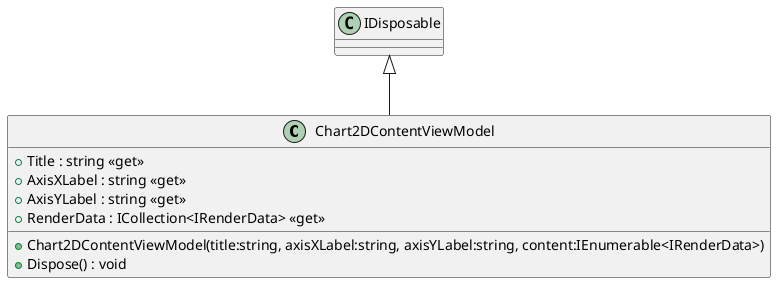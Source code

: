 @startuml
class Chart2DContentViewModel {
    + Title : string <<get>>
    + AxisXLabel : string <<get>>
    + AxisYLabel : string <<get>>
    + RenderData : ICollection<IRenderData> <<get>>
    + Chart2DContentViewModel(title:string, axisXLabel:string, axisYLabel:string, content:IEnumerable<IRenderData>)
    + Dispose() : void
}
IDisposable <|-- Chart2DContentViewModel
@enduml
